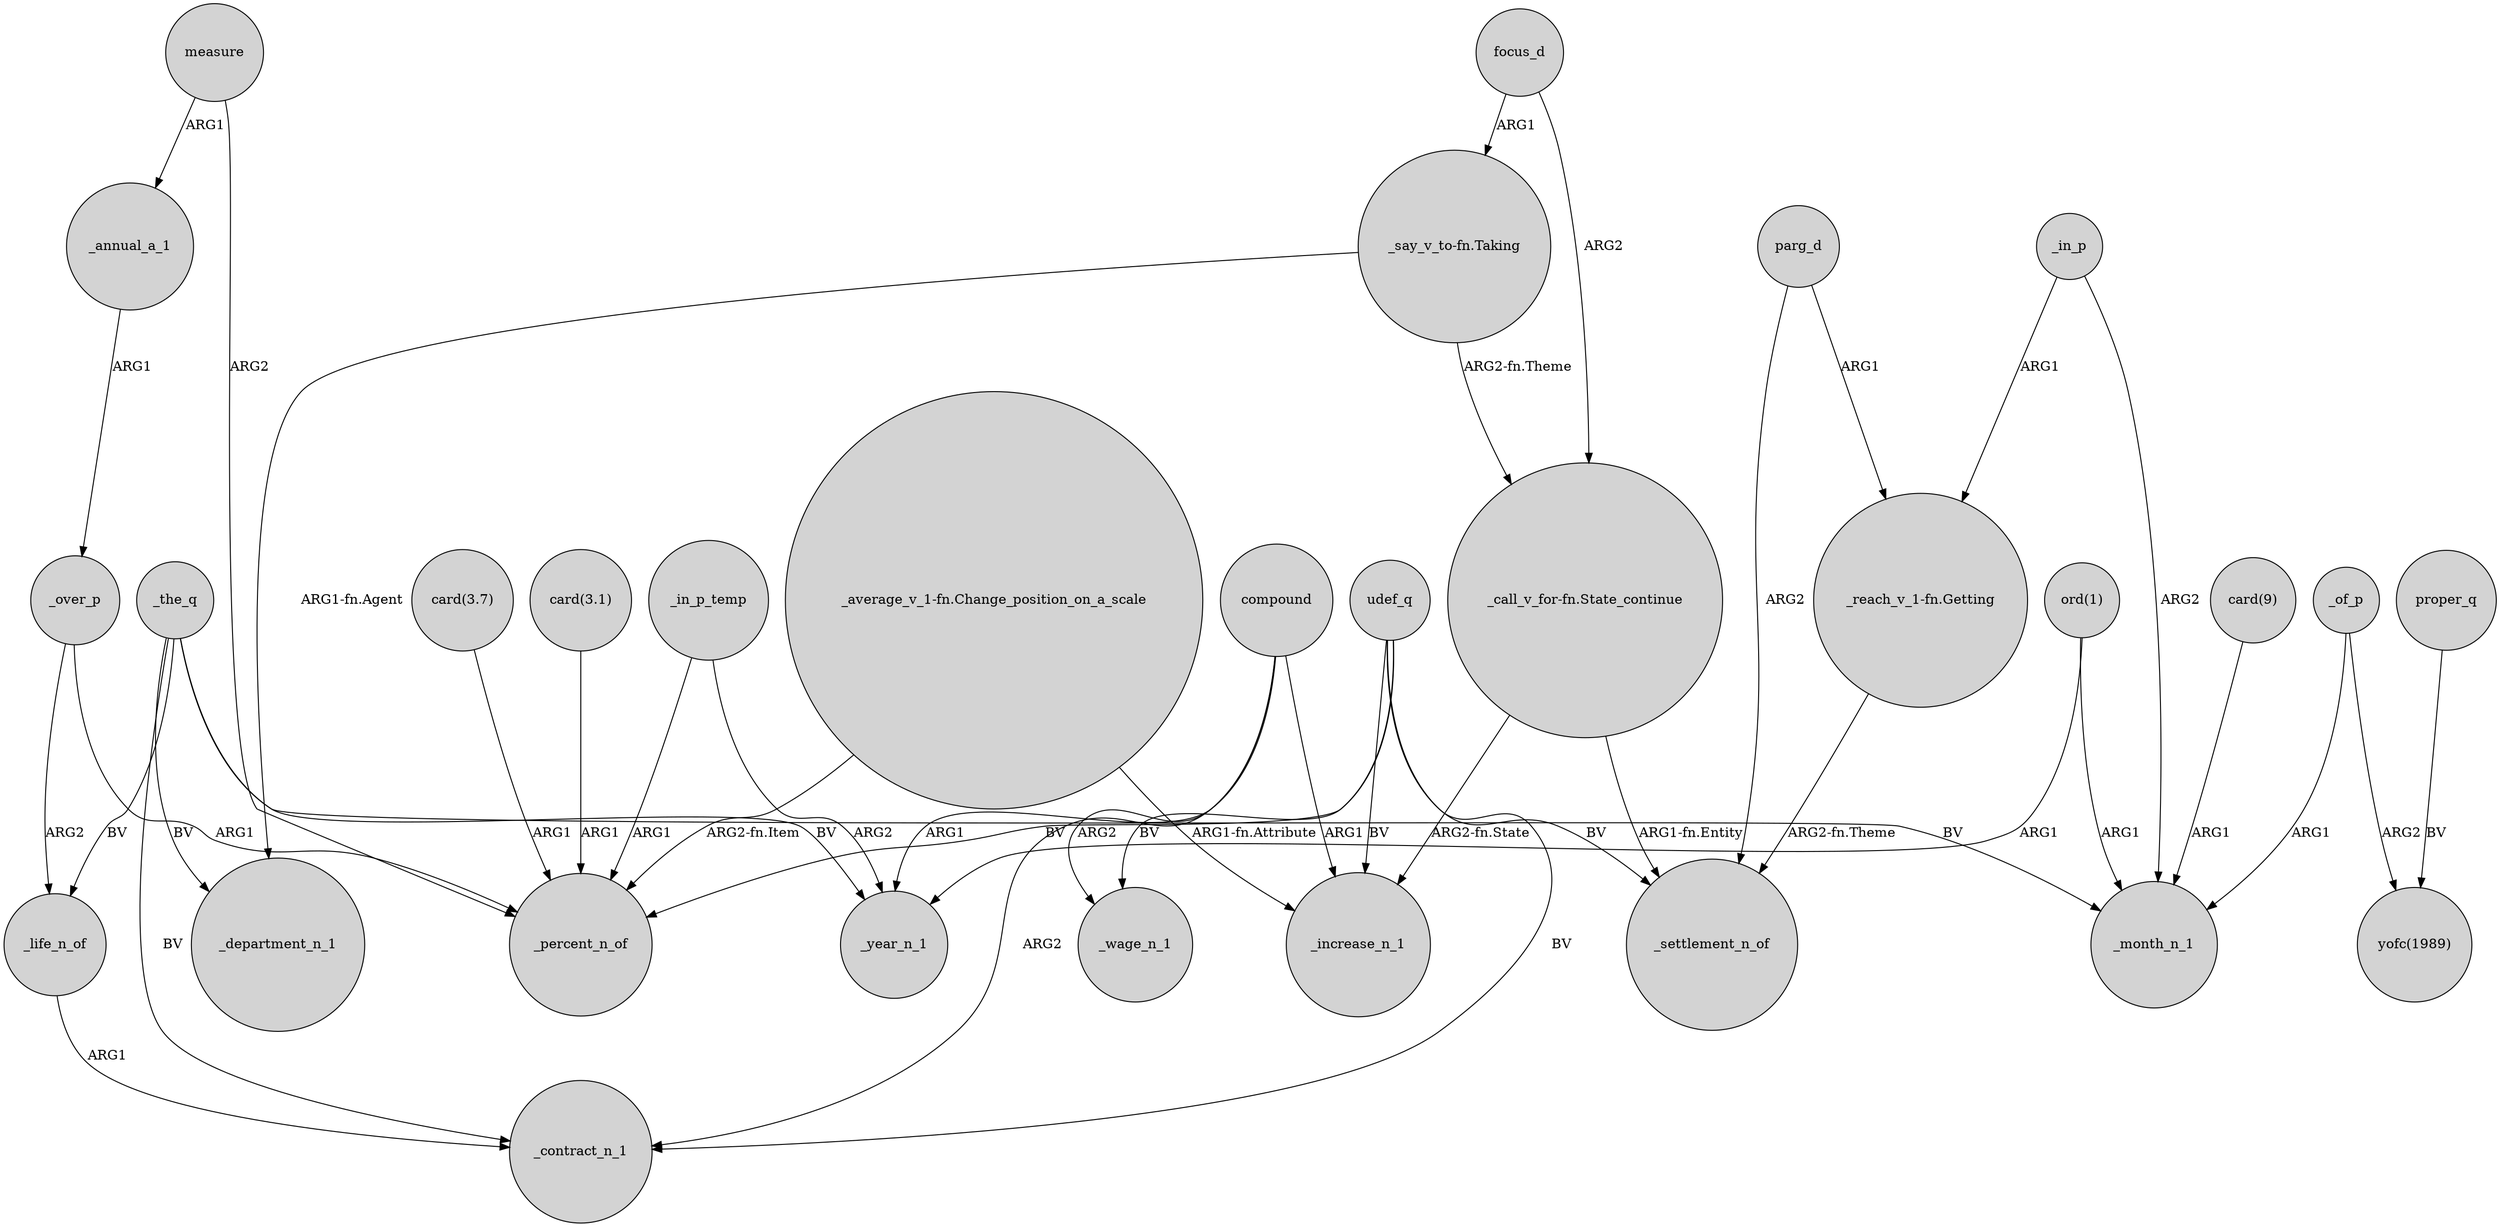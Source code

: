 digraph {
	node [shape=circle style=filled]
	_the_q -> _life_n_of [label=BV]
	compound -> _increase_n_1 [label=ARG1]
	"card(3.7)" -> _percent_n_of [label=ARG1]
	measure -> _percent_n_of [label=ARG2]
	focus_d -> "_say_v_to-fn.Taking" [label=ARG1]
	parg_d -> "_reach_v_1-fn.Getting" [label=ARG1]
	"ord(1)" -> _month_n_1 [label=ARG1]
	_the_q -> _month_n_1 [label=BV]
	compound -> _contract_n_1 [label=ARG2]
	"_call_v_for-fn.State_continue" -> _settlement_n_of [label="ARG1-fn.Entity"]
	"card(3.1)" -> _percent_n_of [label=ARG1]
	parg_d -> _settlement_n_of [label=ARG2]
	udef_q -> _settlement_n_of [label=BV]
	compound -> _year_n_1 [label=ARG1]
	_in_p -> "_reach_v_1-fn.Getting" [label=ARG1]
	udef_q -> _increase_n_1 [label=BV]
	"_say_v_to-fn.Taking" -> "_call_v_for-fn.State_continue" [label="ARG2-fn.Theme"]
	udef_q -> _wage_n_1 [label=BV]
	_of_p -> "yofc(1989)" [label=ARG2]
	_over_p -> _life_n_of [label=ARG2]
	_annual_a_1 -> _over_p [label=ARG1]
	udef_q -> _percent_n_of [label=BV]
	_the_q -> _year_n_1 [label=BV]
	_the_q -> _department_n_1 [label=BV]
	"ord(1)" -> _year_n_1 [label=ARG1]
	_in_p -> _month_n_1 [label=ARG2]
	_of_p -> _month_n_1 [label=ARG1]
	_over_p -> _percent_n_of [label=ARG1]
	proper_q -> "yofc(1989)" [label=BV]
	compound -> _wage_n_1 [label=ARG2]
	"_call_v_for-fn.State_continue" -> _increase_n_1 [label="ARG2-fn.State"]
	_the_q -> _contract_n_1 [label=BV]
	measure -> _annual_a_1 [label=ARG1]
	"_average_v_1-fn.Change_position_on_a_scale" -> _increase_n_1 [label="ARG1-fn.Attribute"]
	"_say_v_to-fn.Taking" -> _department_n_1 [label="ARG1-fn.Agent"]
	_in_p_temp -> _year_n_1 [label=ARG2]
	focus_d -> "_call_v_for-fn.State_continue" [label=ARG2]
	_in_p_temp -> _percent_n_of [label=ARG1]
	"card(9)" -> _month_n_1 [label=ARG1]
	"_reach_v_1-fn.Getting" -> _settlement_n_of [label="ARG2-fn.Theme"]
	"_average_v_1-fn.Change_position_on_a_scale" -> _percent_n_of [label="ARG2-fn.Item"]
	_life_n_of -> _contract_n_1 [label=ARG1]
	udef_q -> _contract_n_1 [label=BV]
}
